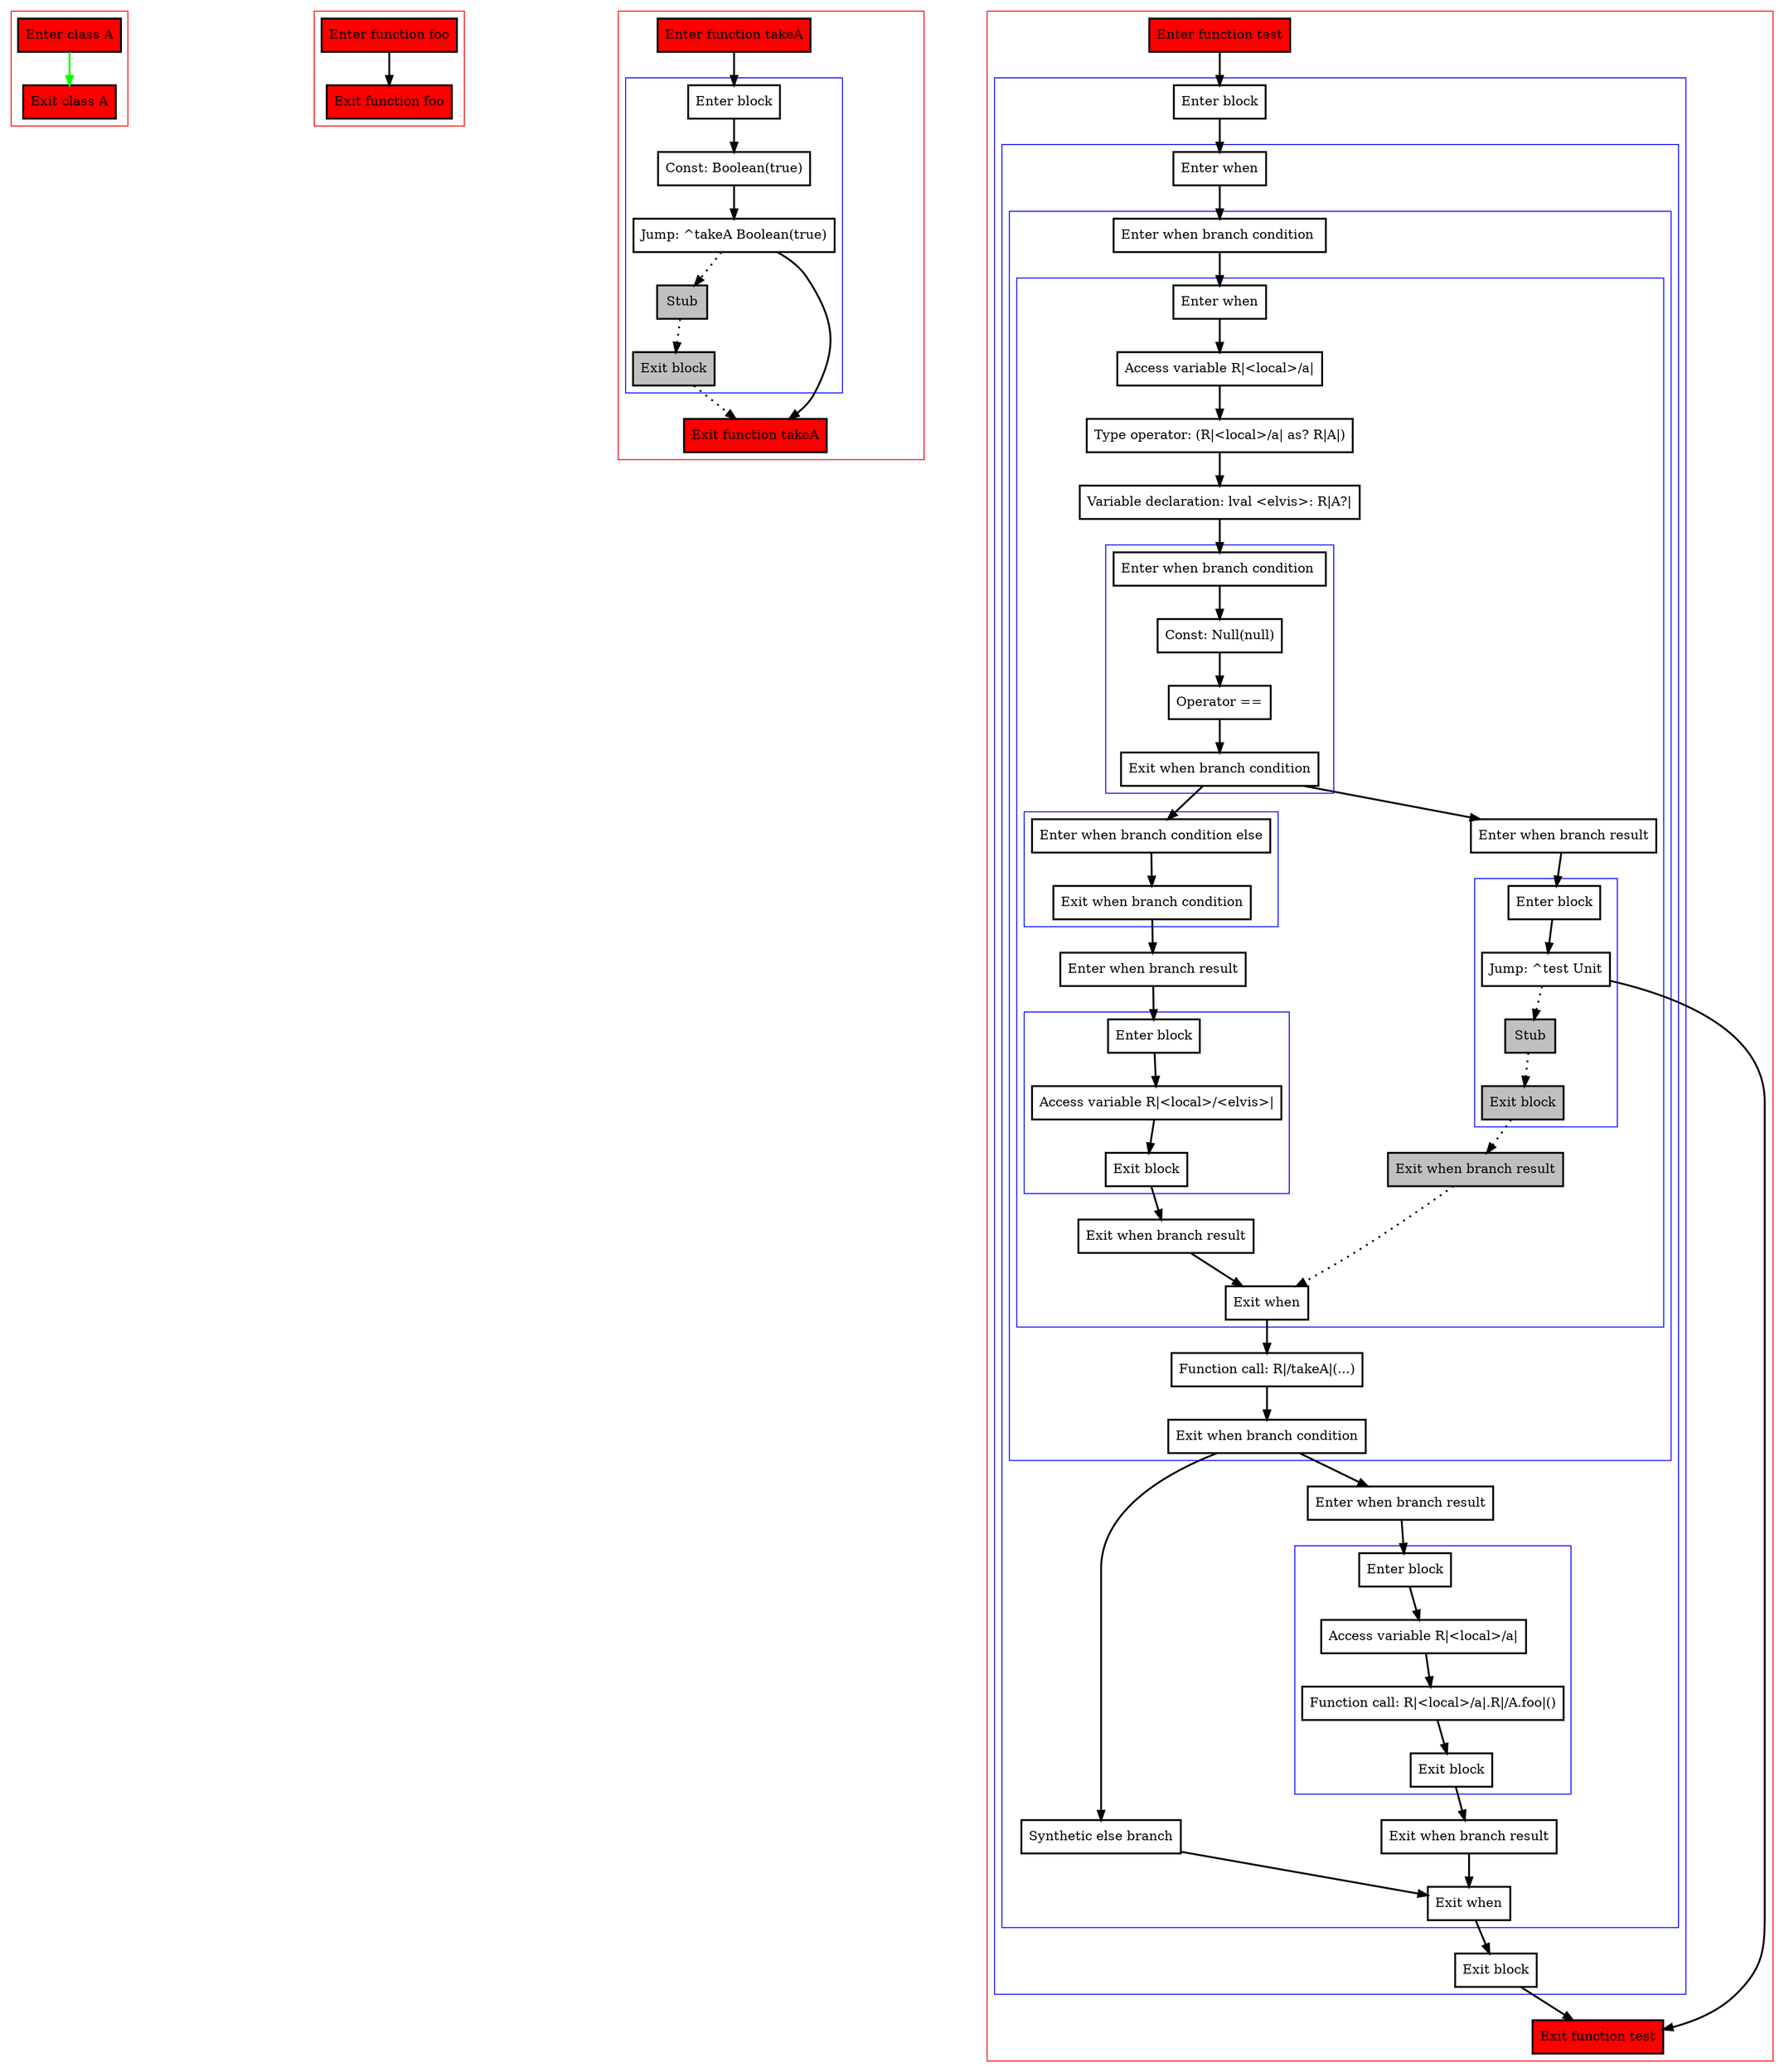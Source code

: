 digraph smartcastFromArgument_kt {
    graph [nodesep=3]
    node [shape=box penwidth=2]
    edge [penwidth=2]

    subgraph cluster_0 {
        color=red
        0 [label="Enter class A" style="filled" fillcolor=red];
        1 [label="Exit class A" style="filled" fillcolor=red];
    }
    0 -> {1} [color=green];

    subgraph cluster_1 {
        color=red
        2 [label="Enter function foo" style="filled" fillcolor=red];
        3 [label="Exit function foo" style="filled" fillcolor=red];
    }
    2 -> {3};

    subgraph cluster_2 {
        color=red
        4 [label="Enter function takeA" style="filled" fillcolor=red];
        subgraph cluster_3 {
            color=blue
            5 [label="Enter block"];
            6 [label="Const: Boolean(true)"];
            7 [label="Jump: ^takeA Boolean(true)"];
            8 [label="Stub" style="filled" fillcolor=gray];
            9 [label="Exit block" style="filled" fillcolor=gray];
        }
        10 [label="Exit function takeA" style="filled" fillcolor=red];
    }
    4 -> {5};
    5 -> {6};
    6 -> {7};
    7 -> {10};
    7 -> {8} [style=dotted];
    8 -> {9} [style=dotted];
    9 -> {10} [style=dotted];

    subgraph cluster_4 {
        color=red
        11 [label="Enter function test" style="filled" fillcolor=red];
        subgraph cluster_5 {
            color=blue
            12 [label="Enter block"];
            subgraph cluster_6 {
                color=blue
                13 [label="Enter when"];
                subgraph cluster_7 {
                    color=blue
                    14 [label="Enter when branch condition "];
                    subgraph cluster_8 {
                        color=blue
                        15 [label="Enter when"];
                        16 [label="Access variable R|<local>/a|"];
                        17 [label="Type operator: (R|<local>/a| as? R|A|)"];
                        18 [label="Variable declaration: lval <elvis>: R|A?|"];
                        subgraph cluster_9 {
                            color=blue
                            19 [label="Enter when branch condition "];
                            20 [label="Const: Null(null)"];
                            21 [label="Operator =="];
                            22 [label="Exit when branch condition"];
                        }
                        subgraph cluster_10 {
                            color=blue
                            23 [label="Enter when branch condition else"];
                            24 [label="Exit when branch condition"];
                        }
                        25 [label="Enter when branch result"];
                        subgraph cluster_11 {
                            color=blue
                            26 [label="Enter block"];
                            27 [label="Access variable R|<local>/<elvis>|"];
                            28 [label="Exit block"];
                        }
                        29 [label="Exit when branch result"];
                        30 [label="Enter when branch result"];
                        subgraph cluster_12 {
                            color=blue
                            31 [label="Enter block"];
                            32 [label="Jump: ^test Unit"];
                            33 [label="Stub" style="filled" fillcolor=gray];
                            34 [label="Exit block" style="filled" fillcolor=gray];
                        }
                        35 [label="Exit when branch result" style="filled" fillcolor=gray];
                        36 [label="Exit when"];
                    }
                    37 [label="Function call: R|/takeA|(...)"];
                    38 [label="Exit when branch condition"];
                }
                39 [label="Synthetic else branch"];
                40 [label="Enter when branch result"];
                subgraph cluster_13 {
                    color=blue
                    41 [label="Enter block"];
                    42 [label="Access variable R|<local>/a|"];
                    43 [label="Function call: R|<local>/a|.R|/A.foo|()"];
                    44 [label="Exit block"];
                }
                45 [label="Exit when branch result"];
                46 [label="Exit when"];
            }
            47 [label="Exit block"];
        }
        48 [label="Exit function test" style="filled" fillcolor=red];
    }
    11 -> {12};
    12 -> {13};
    13 -> {14};
    14 -> {15};
    15 -> {16};
    16 -> {17};
    17 -> {18};
    18 -> {19};
    19 -> {20};
    20 -> {21};
    21 -> {22};
    22 -> {30 23};
    23 -> {24};
    24 -> {25};
    25 -> {26};
    26 -> {27};
    27 -> {28};
    28 -> {29};
    29 -> {36};
    30 -> {31};
    31 -> {32};
    32 -> {48};
    32 -> {33} [style=dotted];
    33 -> {34} [style=dotted];
    34 -> {35} [style=dotted];
    35 -> {36} [style=dotted];
    36 -> {37};
    37 -> {38};
    38 -> {40 39};
    39 -> {46};
    40 -> {41};
    41 -> {42};
    42 -> {43};
    43 -> {44};
    44 -> {45};
    45 -> {46};
    46 -> {47};
    47 -> {48};

}
